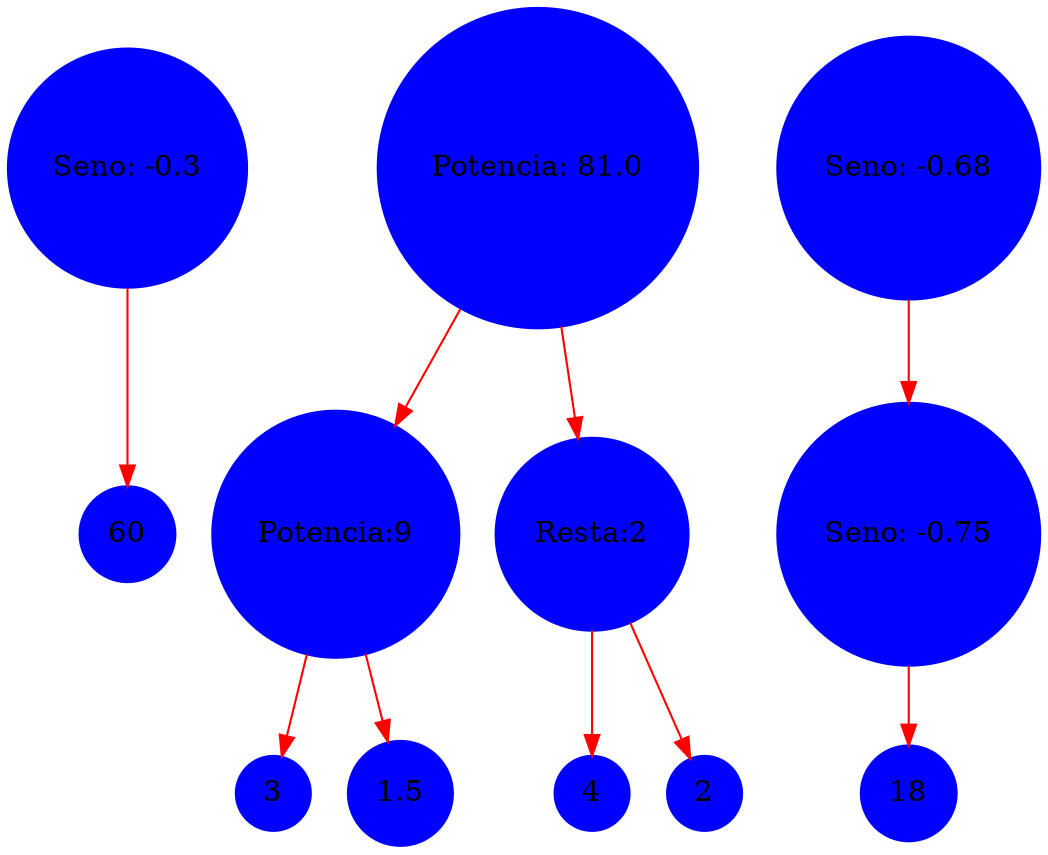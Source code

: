 digraph {
	rankdir=TB
	60 [shape=circle style=filled color = blue]
 	seno1 -> 60 [shape=record color=red]
	seno1 [shape=circle style=filled color = blue, label=<Seno: -0.3>]
 	3 [shape=circle style=filled color = blue]
 	Potencia102 -> 3 [shape=record color=red]
	1.5 [shape=circle style=filled color = blue]
 	Potencia102 -> 1.5 [shape=record color=red]
	Potencia102 [shape=circle style=filled color = blue, label=<Potencia:9>]
 	potencia2 -> Potencia102 [shape=record color=red]
	4 [shape=circle style=filled color = blue]
 	Resta102 -> 4 [shape=record color=red]
	2 [shape=circle style=filled color = blue]
 	Resta102 -> 2 [shape=record color=red]
	Resta102 [shape=circle style=filled color = blue, label=<Resta:2>]
 	potencia2 -> Resta102 [shape=record color=red]
	potencia2 [shape=circle style=filled color = blue, label=<Potencia: 81.0>]
 	18 [shape=circle style=filled color = blue]
 	Seno103 -> 18 [shape=record color=red]
	Seno103 [shape=circle style=filled color = blue, label=<Seno: -0.75>]
 	seno3 -> Seno103 [shape=record color=red]
	seno3 [shape=circle style=filled color = blue, label=<Seno: -0.68>]
 }
